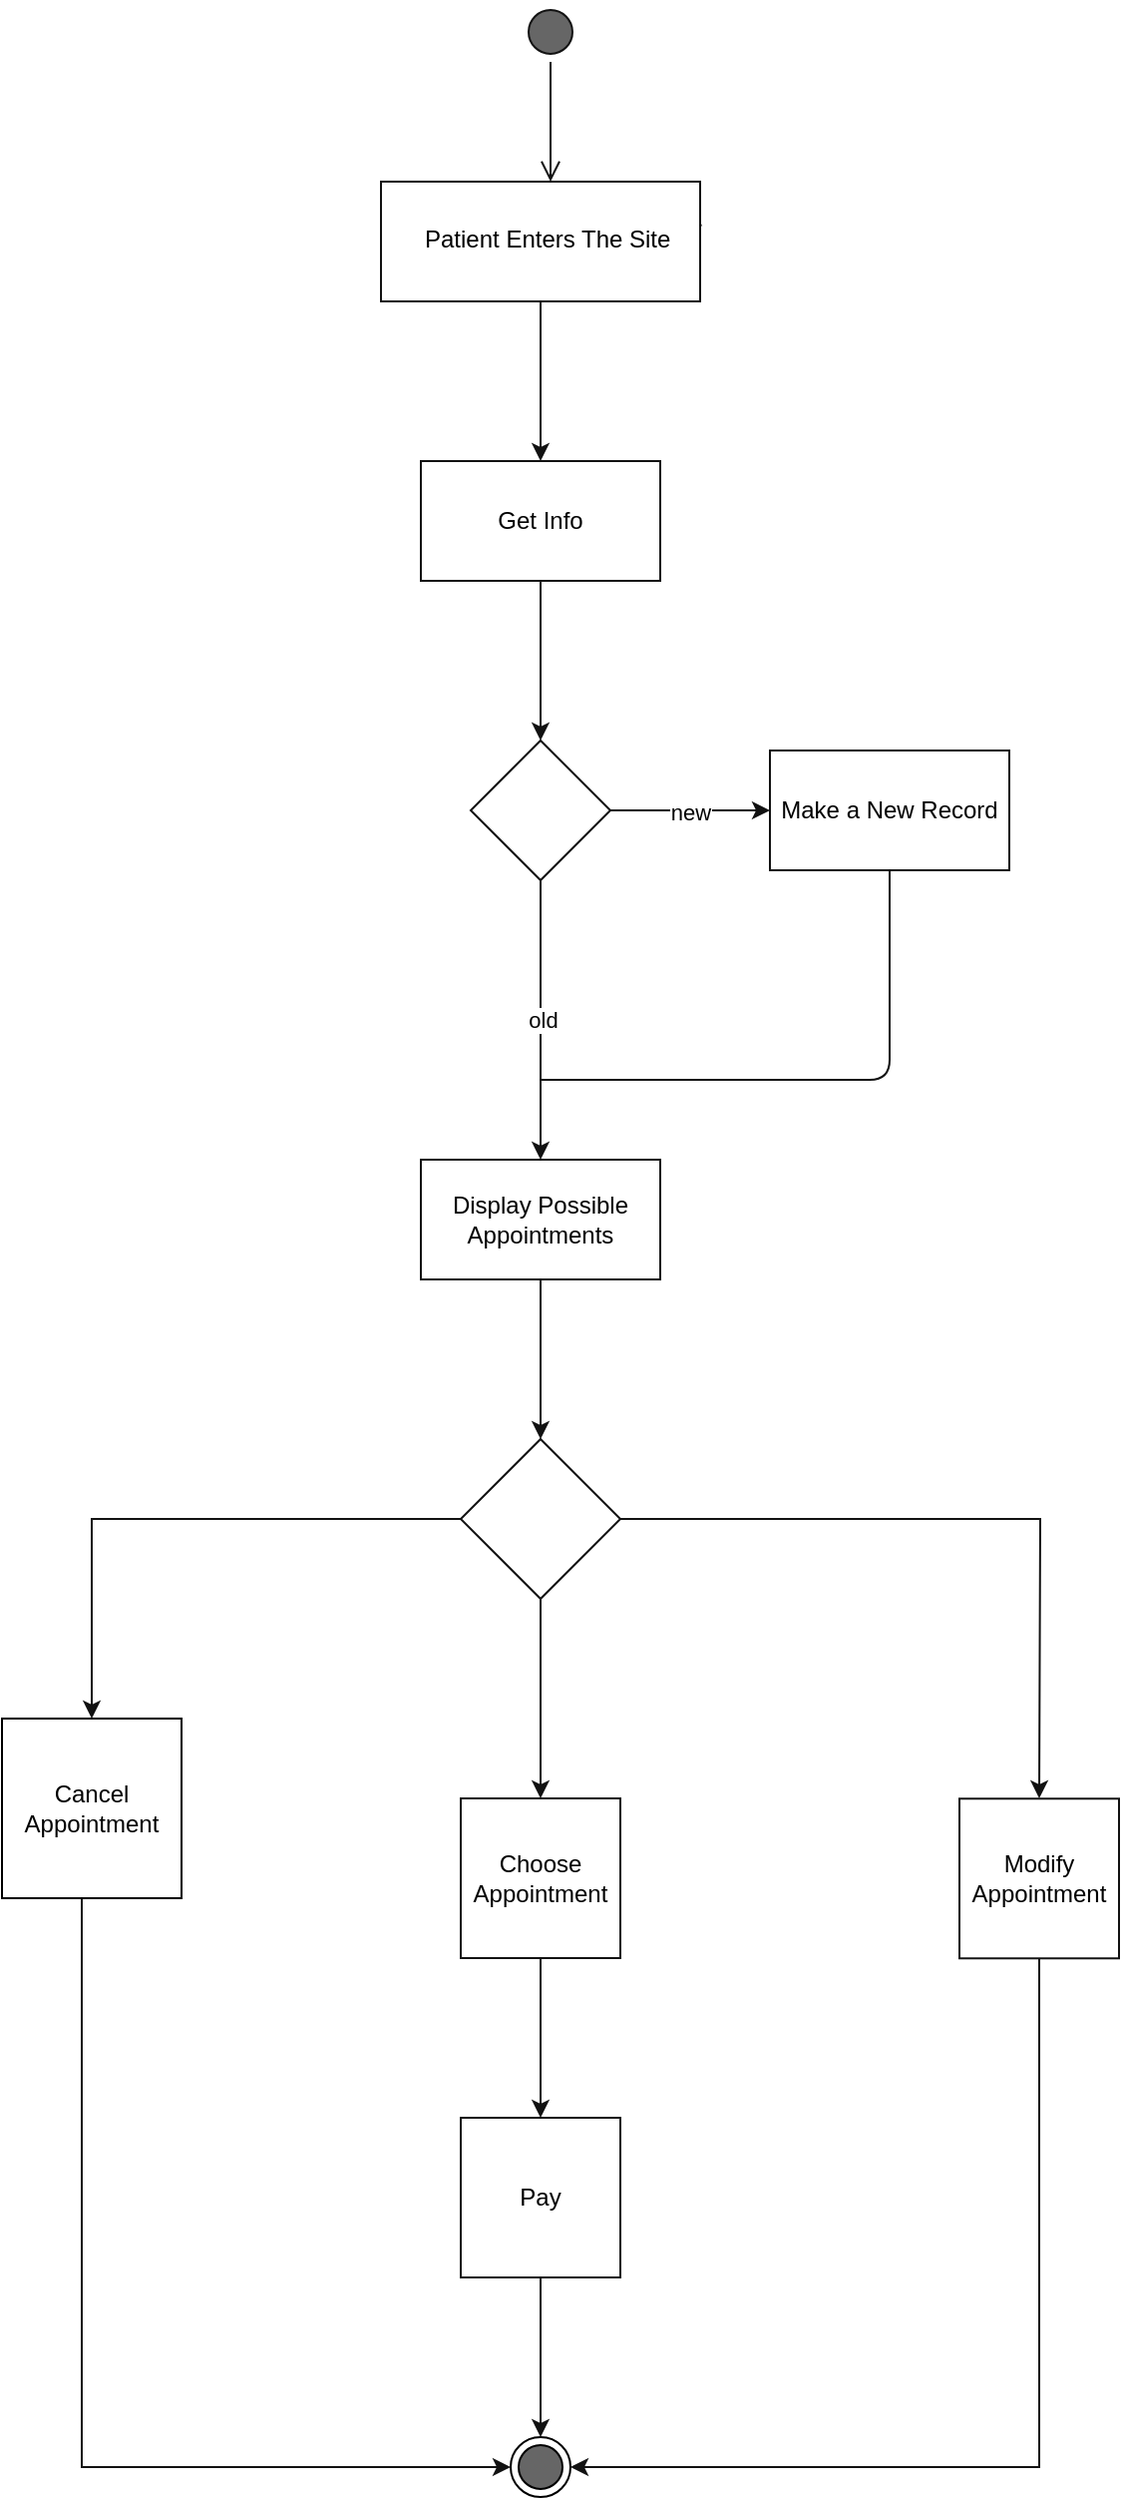 <mxfile version="10.6.7" type="github"><diagram id="8q11BcNPvtlvIVFDEtvG" name="Page-1"><mxGraphModel dx="1004" dy="560" grid="1" gridSize="10" guides="1" tooltips="1" connect="1" arrows="1" fold="1" page="1" pageScale="1" pageWidth="850" pageHeight="1100" math="0" shadow="0"><root><mxCell id="0"/><mxCell id="1" parent="0"/><mxCell id="3AVOXDTyhLZ2oRTThKtF-2" value="" style="ellipse;html=1;shape=startState;fillColor=#666666;strokeColor=#121212;" vertex="1" parent="1"><mxGeometry x="300" y="130" width="30" height="30" as="geometry"/></mxCell><mxCell id="3AVOXDTyhLZ2oRTThKtF-3" value="" style="edgeStyle=orthogonalEdgeStyle;html=1;verticalAlign=bottom;endArrow=open;endSize=8;strokeColor=#121212;" edge="1" source="3AVOXDTyhLZ2oRTThKtF-2" parent="1"><mxGeometry relative="1" as="geometry"><mxPoint x="315" y="220" as="targetPoint"/></mxGeometry></mxCell><mxCell id="3AVOXDTyhLZ2oRTThKtF-7" value="" style="edgeStyle=orthogonalEdgeStyle;rounded=0;orthogonalLoop=1;jettySize=auto;html=1;strokeColor=#121212;" edge="1" parent="1" source="3AVOXDTyhLZ2oRTThKtF-5" target="3AVOXDTyhLZ2oRTThKtF-6"><mxGeometry relative="1" as="geometry"><Array as="points"><mxPoint x="310" y="340"/><mxPoint x="310" y="340"/></Array></mxGeometry></mxCell><mxCell id="3AVOXDTyhLZ2oRTThKtF-10" style="edgeStyle=orthogonalEdgeStyle;rounded=0;orthogonalLoop=1;jettySize=auto;html=1;exitX=1;exitY=0.25;exitDx=0;exitDy=0;entryX=0.91;entryY=-0.063;entryDx=0;entryDy=0;entryPerimeter=0;strokeColor=#121212;" edge="1" parent="1" source="3AVOXDTyhLZ2oRTThKtF-5" target="3AVOXDTyhLZ2oRTThKtF-8"><mxGeometry relative="1" as="geometry"/></mxCell><mxCell id="3AVOXDTyhLZ2oRTThKtF-5" value="" style="rounded=0;whiteSpace=wrap;html=1;strokeColor=#121212;fillColor=#FFFFFF;" vertex="1" parent="1"><mxGeometry x="230" y="220" width="160" height="60" as="geometry"/></mxCell><mxCell id="3AVOXDTyhLZ2oRTThKtF-12" value="" style="edgeStyle=orthogonalEdgeStyle;rounded=0;orthogonalLoop=1;jettySize=auto;html=1;strokeColor=#121212;" edge="1" parent="1" source="3AVOXDTyhLZ2oRTThKtF-6"><mxGeometry relative="1" as="geometry"><mxPoint x="310" y="500" as="targetPoint"/></mxGeometry></mxCell><mxCell id="3AVOXDTyhLZ2oRTThKtF-6" value="Get Info" style="rounded=0;whiteSpace=wrap;html=1;strokeColor=#121212;fillColor=#FFFFFF;" vertex="1" parent="1"><mxGeometry x="250" y="360" width="120" height="60" as="geometry"/></mxCell><mxCell id="3AVOXDTyhLZ2oRTThKtF-8" value="Patient Enters The Site" style="text;html=1;" vertex="1" parent="1"><mxGeometry x="250" y="235" width="150" height="30" as="geometry"/></mxCell><mxCell id="3AVOXDTyhLZ2oRTThKtF-15" value="new" style="edgeStyle=orthogonalEdgeStyle;rounded=0;orthogonalLoop=1;jettySize=auto;html=1;strokeColor=#121212;" edge="1" parent="1" source="3AVOXDTyhLZ2oRTThKtF-13"><mxGeometry relative="1" as="geometry"><mxPoint x="425" y="535" as="targetPoint"/></mxGeometry></mxCell><mxCell id="3AVOXDTyhLZ2oRTThKtF-17" value="old" style="edgeStyle=orthogonalEdgeStyle;rounded=0;orthogonalLoop=1;jettySize=auto;html=1;strokeColor=#121212;" edge="1" parent="1" source="3AVOXDTyhLZ2oRTThKtF-13"><mxGeometry relative="1" as="geometry"><mxPoint x="310" y="710" as="targetPoint"/></mxGeometry></mxCell><mxCell id="3AVOXDTyhLZ2oRTThKtF-13" value="" style="rhombus;whiteSpace=wrap;html=1;strokeColor=#121212;fillColor=#FFFFFF;" vertex="1" parent="1"><mxGeometry x="275" y="500" width="70" height="70" as="geometry"/></mxCell><mxCell id="3AVOXDTyhLZ2oRTThKtF-18" value="Make a New Record" style="rounded=0;whiteSpace=wrap;html=1;strokeColor=#121212;fillColor=#FFFFFF;" vertex="1" parent="1"><mxGeometry x="425" y="505" width="120" height="60" as="geometry"/></mxCell><mxCell id="3AVOXDTyhLZ2oRTThKtF-22" value="" style="edgeStyle=orthogonalEdgeStyle;rounded=0;orthogonalLoop=1;jettySize=auto;html=1;strokeColor=#121212;" edge="1" parent="1" source="3AVOXDTyhLZ2oRTThKtF-19"><mxGeometry relative="1" as="geometry"><mxPoint x="310" y="850" as="targetPoint"/></mxGeometry></mxCell><mxCell id="3AVOXDTyhLZ2oRTThKtF-19" value="Display Possible Appointments" style="rounded=0;whiteSpace=wrap;html=1;strokeColor=#121212;fillColor=#FFFFFF;" vertex="1" parent="1"><mxGeometry x="250" y="710" width="120" height="60" as="geometry"/></mxCell><mxCell id="3AVOXDTyhLZ2oRTThKtF-20" value="" style="endArrow=none;html=1;strokeColor=#121212;entryX=0.5;entryY=1;entryDx=0;entryDy=0;" edge="1" parent="1" target="3AVOXDTyhLZ2oRTThKtF-18"><mxGeometry width="50" height="50" relative="1" as="geometry"><mxPoint x="310" y="670" as="sourcePoint"/><mxPoint x="280" y="790" as="targetPoint"/><Array as="points"><mxPoint x="485" y="670"/></Array></mxGeometry></mxCell><mxCell id="3AVOXDTyhLZ2oRTThKtF-25" value="" style="edgeStyle=orthogonalEdgeStyle;rounded=0;orthogonalLoop=1;jettySize=auto;html=1;strokeColor=#121212;" edge="1" parent="1" source="3AVOXDTyhLZ2oRTThKtF-23" target="3AVOXDTyhLZ2oRTThKtF-30"><mxGeometry relative="1" as="geometry"><mxPoint x="80" y="1030" as="targetPoint"/></mxGeometry></mxCell><mxCell id="3AVOXDTyhLZ2oRTThKtF-27" value="" style="edgeStyle=orthogonalEdgeStyle;rounded=0;orthogonalLoop=1;jettySize=auto;html=1;strokeColor=#121212;" edge="1" parent="1" source="3AVOXDTyhLZ2oRTThKtF-23"><mxGeometry relative="1" as="geometry"><mxPoint x="560" y="1030" as="targetPoint"/></mxGeometry></mxCell><mxCell id="3AVOXDTyhLZ2oRTThKtF-29" value="" style="edgeStyle=orthogonalEdgeStyle;rounded=0;orthogonalLoop=1;jettySize=auto;html=1;strokeColor=#121212;" edge="1" parent="1" source="3AVOXDTyhLZ2oRTThKtF-23"><mxGeometry relative="1" as="geometry"><mxPoint x="310" y="1030" as="targetPoint"/></mxGeometry></mxCell><mxCell id="3AVOXDTyhLZ2oRTThKtF-23" value="" style="rhombus;whiteSpace=wrap;html=1;strokeColor=#121212;fillColor=#FFFFFF;" vertex="1" parent="1"><mxGeometry x="270" y="850" width="80" height="80" as="geometry"/></mxCell><mxCell id="3AVOXDTyhLZ2oRTThKtF-40" value="" style="edgeStyle=orthogonalEdgeStyle;rounded=0;orthogonalLoop=1;jettySize=auto;html=1;strokeColor=#121212;entryX=0;entryY=0.5;entryDx=0;entryDy=0;" edge="1" parent="1" source="3AVOXDTyhLZ2oRTThKtF-30" target="3AVOXDTyhLZ2oRTThKtF-42"><mxGeometry relative="1" as="geometry"><mxPoint x="85" y="1370" as="targetPoint"/><Array as="points"><mxPoint x="80" y="1365"/></Array></mxGeometry></mxCell><mxCell id="3AVOXDTyhLZ2oRTThKtF-30" value="Cancel Appointment" style="whiteSpace=wrap;html=1;aspect=fixed;" vertex="1" parent="1"><mxGeometry x="40" y="990" width="90" height="90" as="geometry"/></mxCell><mxCell id="3AVOXDTyhLZ2oRTThKtF-34" value="" style="edgeStyle=orthogonalEdgeStyle;rounded=0;orthogonalLoop=1;jettySize=auto;html=1;strokeColor=#121212;" edge="1" parent="1" source="3AVOXDTyhLZ2oRTThKtF-31" target="3AVOXDTyhLZ2oRTThKtF-33"><mxGeometry relative="1" as="geometry"/></mxCell><mxCell id="3AVOXDTyhLZ2oRTThKtF-31" value="Choose Appointment" style="whiteSpace=wrap;html=1;aspect=fixed;strokeColor=#121212;fillColor=#FFFFFF;" vertex="1" parent="1"><mxGeometry x="270" y="1030" width="80" height="80" as="geometry"/></mxCell><mxCell id="3AVOXDTyhLZ2oRTThKtF-36" value="" style="edgeStyle=orthogonalEdgeStyle;rounded=0;orthogonalLoop=1;jettySize=auto;html=1;strokeColor=#121212;" edge="1" parent="1" source="3AVOXDTyhLZ2oRTThKtF-33"><mxGeometry relative="1" as="geometry"><mxPoint x="310" y="1350" as="targetPoint"/></mxGeometry></mxCell><mxCell id="3AVOXDTyhLZ2oRTThKtF-33" value="Pay" style="whiteSpace=wrap;html=1;aspect=fixed;strokeColor=#121212;fillColor=#FFFFFF;" vertex="1" parent="1"><mxGeometry x="270" y="1190" width="80" height="80" as="geometry"/></mxCell><mxCell id="3AVOXDTyhLZ2oRTThKtF-38" value="" style="edgeStyle=orthogonalEdgeStyle;rounded=0;orthogonalLoop=1;jettySize=auto;html=1;strokeColor=#121212;entryX=1;entryY=0.5;entryDx=0;entryDy=0;" edge="1" parent="1" source="3AVOXDTyhLZ2oRTThKtF-32" target="3AVOXDTyhLZ2oRTThKtF-42"><mxGeometry relative="1" as="geometry"><mxPoint x="560" y="1390" as="targetPoint"/><Array as="points"><mxPoint x="560" y="1365"/></Array></mxGeometry></mxCell><mxCell id="3AVOXDTyhLZ2oRTThKtF-32" value="Modify Appointment" style="whiteSpace=wrap;html=1;aspect=fixed;strokeColor=#121212;fillColor=#FFFFFF;" vertex="1" parent="1"><mxGeometry x="520" y="1030.14" width="80" height="80" as="geometry"/></mxCell><mxCell id="3AVOXDTyhLZ2oRTThKtF-42" value="" style="ellipse;html=1;shape=endState;fillColor=#666666;strokeColor=#000000;" vertex="1" parent="1"><mxGeometry x="295" y="1350" width="30" height="30" as="geometry"/></mxCell></root></mxGraphModel></diagram></mxfile>